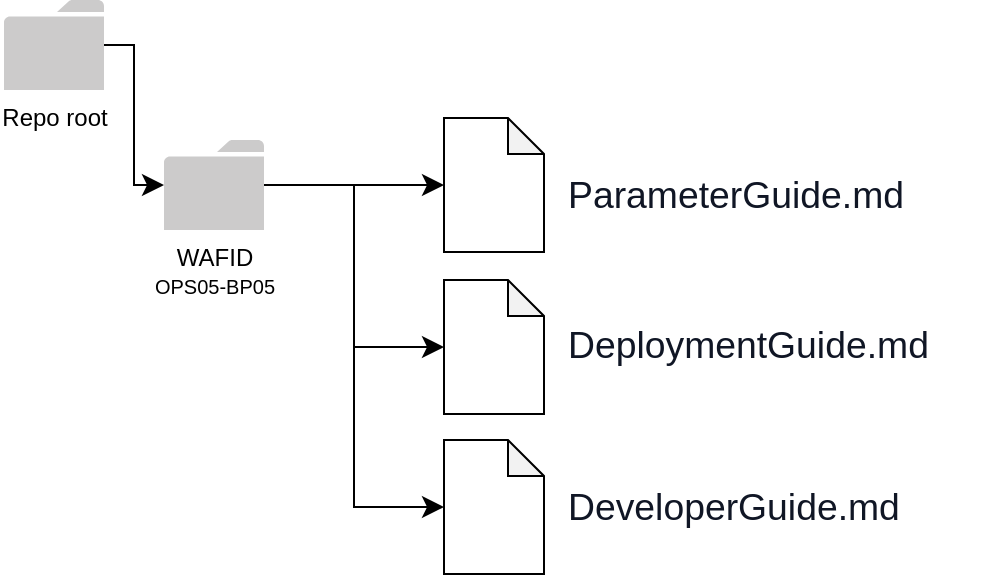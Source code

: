 <mxfile>
    <diagram id="PEeWEDdolTTNKrOSYRV0" name="Page-1">
        <mxGraphModel dx="938" dy="523" grid="1" gridSize="10" guides="1" tooltips="1" connect="1" arrows="1" fold="1" page="1" pageScale="1" pageWidth="850" pageHeight="1100" math="0" shadow="0">
            <root>
                <mxCell id="0"/>
                <mxCell id="1" parent="0"/>
                <mxCell id="2" value="Repo root" style="sketch=0;pointerEvents=1;shadow=0;dashed=0;html=1;strokeColor=none;labelPosition=center;verticalLabelPosition=bottom;verticalAlign=top;outlineConnect=0;align=center;shape=mxgraph.office.concepts.folder;fillColor=#CCCBCB;" vertex="1" parent="1">
                    <mxGeometry x="110" y="90" width="50" height="45" as="geometry"/>
                </mxCell>
                <mxCell id="3" value="&lt;font style=&quot;background-color: rgb(255, 255, 255);&quot; color=&quot;#000000&quot;&gt;WAFID&lt;br&gt;&lt;span id=&quot;docs-internal-guid-91edf046-7fff-8db2-ec80-6ff2966f3f44&quot;&gt;&lt;span style=&quot;font-family: &amp;quot;Noto Sans JP&amp;quot;, sans-serif; font-variant-numeric: normal; font-variant-east-asian: normal; font-variant-alternates: normal; font-variant-position: normal; vertical-align: baseline;&quot;&gt;&lt;font style=&quot;font-size: 10px;&quot;&gt;OPS05-BP05&lt;/font&gt;&lt;/span&gt;&lt;/span&gt;&lt;/font&gt;&lt;span style=&quot;background-color: rgb(24, 20, 29); font-size: 10px;&quot;&gt;&lt;br&gt;&lt;/span&gt;" style="sketch=0;pointerEvents=1;shadow=0;dashed=0;html=1;strokeColor=none;labelPosition=center;verticalLabelPosition=bottom;verticalAlign=top;outlineConnect=0;align=center;shape=mxgraph.office.concepts.folder;fillColor=#CCCBCB;" vertex="1" parent="1">
                    <mxGeometry x="190" y="160" width="50" height="45" as="geometry"/>
                </mxCell>
                <mxCell id="6" value="" style="edgeStyle=elbowEdgeStyle;elbow=horizontal;endArrow=classic;html=1;curved=0;rounded=0;endSize=8;startSize=8;" edge="1" parent="1" source="2" target="3">
                    <mxGeometry width="50" height="50" relative="1" as="geometry">
                        <mxPoint x="100" y="310" as="sourcePoint"/>
                        <mxPoint x="150" y="260" as="targetPoint"/>
                    </mxGeometry>
                </mxCell>
                <mxCell id="7" value="" style="shape=note;whiteSpace=wrap;html=1;backgroundOutline=1;darkOpacity=0.05;size=18;" vertex="1" parent="1">
                    <mxGeometry x="330" y="149" width="50" height="67" as="geometry"/>
                </mxCell>
                <mxCell id="8" value="" style="shape=note;whiteSpace=wrap;html=1;backgroundOutline=1;darkOpacity=0.05;size=18;" vertex="1" parent="1">
                    <mxGeometry x="330" y="230" width="50" height="67" as="geometry"/>
                </mxCell>
                <mxCell id="9" value="" style="shape=note;whiteSpace=wrap;html=1;backgroundOutline=1;darkOpacity=0.05;size=18;" vertex="1" parent="1">
                    <mxGeometry x="330" y="310" width="50" height="67" as="geometry"/>
                </mxCell>
                <mxCell id="10" value="" style="edgeStyle=elbowEdgeStyle;elbow=horizontal;endArrow=classic;html=1;curved=0;rounded=0;endSize=8;startSize=8;entryX=0;entryY=0.5;entryDx=0;entryDy=0;entryPerimeter=0;" edge="1" parent="1" source="3" target="7">
                    <mxGeometry width="50" height="50" relative="1" as="geometry">
                        <mxPoint x="170" y="122.5" as="sourcePoint"/>
                        <mxPoint x="200" y="192.5" as="targetPoint"/>
                    </mxGeometry>
                </mxCell>
                <mxCell id="11" value="" style="edgeStyle=elbowEdgeStyle;elbow=horizontal;endArrow=classic;html=1;curved=0;rounded=0;endSize=8;startSize=8;" edge="1" parent="1" source="3" target="8">
                    <mxGeometry width="50" height="50" relative="1" as="geometry">
                        <mxPoint x="250" y="192.5" as="sourcePoint"/>
                        <mxPoint x="340" y="183.5" as="targetPoint"/>
                    </mxGeometry>
                </mxCell>
                <mxCell id="12" value="" style="edgeStyle=elbowEdgeStyle;elbow=horizontal;endArrow=classic;html=1;curved=0;rounded=0;endSize=8;startSize=8;" edge="1" parent="1" source="3" target="9">
                    <mxGeometry width="50" height="50" relative="1" as="geometry">
                        <mxPoint x="250" y="192.5" as="sourcePoint"/>
                        <mxPoint x="400" y="233.5" as="targetPoint"/>
                    </mxGeometry>
                </mxCell>
                <mxCell id="13" value="&lt;span style=&quot;background-color: transparent; color: rgb(16, 22, 37); font-family: &amp;quot;Noto Sans JP&amp;quot;, sans-serif; font-size: 14pt;&quot;&gt;ParameterGuide.md&lt;/span&gt;" style="text;strokeColor=none;align=left;fillColor=#FFFFFF;html=1;verticalAlign=middle;whiteSpace=wrap;rounded=0;" vertex="1" parent="1">
                    <mxGeometry x="390" y="175" width="210" height="25" as="geometry"/>
                </mxCell>
                <mxCell id="14" value="&lt;span style=&quot;background-color: transparent;&quot;&gt;&lt;font face=&quot;Noto Sans JP, sans-serif&quot; color=&quot;#101625&quot;&gt;&lt;span style=&quot;font-size: 18.667px;&quot;&gt;DeploymentGuide&lt;/span&gt;&lt;span style=&quot;font-size: 14pt;&quot;&gt;.md&lt;/span&gt;&lt;/font&gt;&lt;/span&gt;" style="text;strokeColor=none;align=left;fillColor=#FFFFFF;html=1;verticalAlign=middle;whiteSpace=wrap;rounded=0;" vertex="1" parent="1">
                    <mxGeometry x="390" y="250" width="210" height="25" as="geometry"/>
                </mxCell>
                <mxCell id="15" value="&lt;font face=&quot;Noto Sans JP, sans-serif&quot; color=&quot;#101625&quot;&gt;&lt;span style=&quot;font-size: 18.667px;&quot;&gt;DeveloperGuide.md&lt;/span&gt;&lt;/font&gt;" style="text;strokeColor=none;align=left;fillColor=#FFFFFF;html=1;verticalAlign=middle;whiteSpace=wrap;rounded=0;" vertex="1" parent="1">
                    <mxGeometry x="390" y="331" width="210" height="25" as="geometry"/>
                </mxCell>
            </root>
        </mxGraphModel>
    </diagram>
</mxfile>